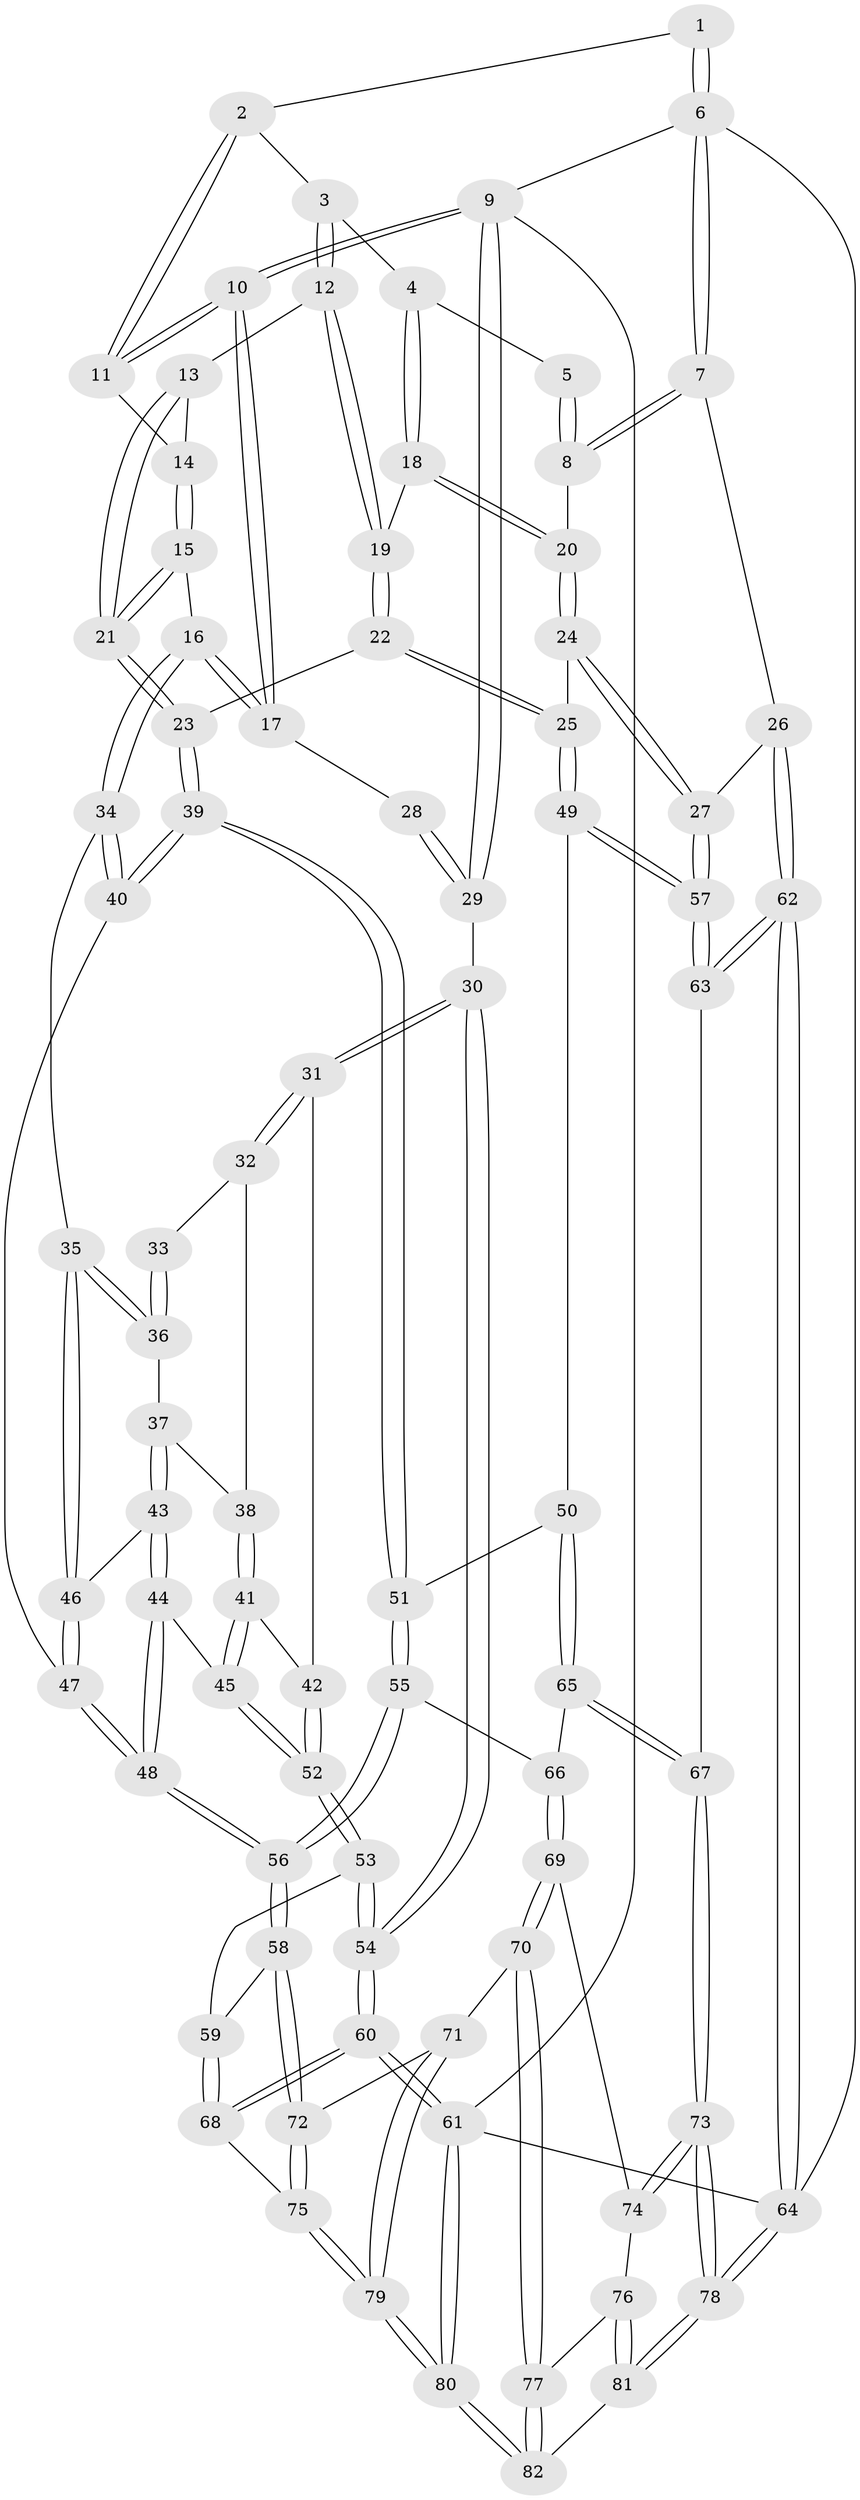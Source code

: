 // coarse degree distribution, {4: 0.4583333333333333, 3: 0.14583333333333334, 2: 0.020833333333333332, 6: 0.10416666666666667, 5: 0.25, 7: 0.020833333333333332}
// Generated by graph-tools (version 1.1) at 2025/42/03/06/25 10:42:35]
// undirected, 82 vertices, 202 edges
graph export_dot {
graph [start="1"]
  node [color=gray90,style=filled];
  1 [pos="+1+0"];
  2 [pos="+0.6479160503437656+0"];
  3 [pos="+0.7848588464204912+0.03874019995446206"];
  4 [pos="+0.862513232083174+0.11463098295980736"];
  5 [pos="+0.9583850854135226+0"];
  6 [pos="+1+0"];
  7 [pos="+1+0.18440794807014757"];
  8 [pos="+0.9755496595847688+0.16463860396780786"];
  9 [pos="+0+0"];
  10 [pos="+0.4167399452222064+0"];
  11 [pos="+0.5294985955172908+0"];
  12 [pos="+0.7378095361765291+0.15333035439183887"];
  13 [pos="+0.7284232720163085+0.15268911382266057"];
  14 [pos="+0.6733091728652386+0.11908656394094368"];
  15 [pos="+0.6035537294174487+0.27813702689582687"];
  16 [pos="+0.439242573047405+0.22913415575293988"];
  17 [pos="+0.3634892161793184+0.06224832914020379"];
  18 [pos="+0.8700773035687994+0.16326852136848635"];
  19 [pos="+0.81767866830836+0.1903677180800699"];
  20 [pos="+0.9102124496734956+0.18145952626195536"];
  21 [pos="+0.6548072808534614+0.31303624786661854"];
  22 [pos="+0.7446763448870227+0.3516662116798365"];
  23 [pos="+0.6633863775287525+0.3220570637679161"];
  24 [pos="+0.946482082779802+0.42237085454502715"];
  25 [pos="+0.8266950081562778+0.44874240771740176"];
  26 [pos="+1+0.44963082355208206"];
  27 [pos="+1+0.4490450789704965"];
  28 [pos="+0.2239520798702768+0.14393834430413183"];
  29 [pos="+0+0.07351789317382772"];
  30 [pos="+0+0.34085184095120197"];
  31 [pos="+0+0.3509700259479383"];
  32 [pos="+0.09377238972040146+0.27875767899936515"];
  33 [pos="+0.22100093122484973+0.15108304480692902"];
  34 [pos="+0.43202158737217244+0.2587766553563433"];
  35 [pos="+0.32333161675004174+0.3729057194060829"];
  36 [pos="+0.20432930296462176+0.31443616178837364"];
  37 [pos="+0.17723494536091483+0.36082673830001327"];
  38 [pos="+0.1699193299836446+0.3609731684492697"];
  39 [pos="+0.5246257042685941+0.5201103554435664"];
  40 [pos="+0.48346827947142446+0.48009859229479934"];
  41 [pos="+0.05852941076566803+0.3930410339270035"];
  42 [pos="+0+0.36033937824563905"];
  43 [pos="+0.19354943876397326+0.3921033009732429"];
  44 [pos="+0.20682036225479325+0.5058755569537828"];
  45 [pos="+0.15388110666938243+0.5260100174565068"];
  46 [pos="+0.32075343317592714+0.37900553617972566"];
  47 [pos="+0.3075526348019078+0.4902047292974675"];
  48 [pos="+0.27903702827515187+0.5183206730053482"];
  49 [pos="+0.8070659578825002+0.4870304146706447"];
  50 [pos="+0.6432026740498554+0.6017586463834274"];
  51 [pos="+0.5355995194156234+0.548715579417515"];
  52 [pos="+0.11743189116844387+0.5692141748915822"];
  53 [pos="+0.0982915220104122+0.5929221093577722"];
  54 [pos="+0+0.5347564388740329"];
  55 [pos="+0.40099871469668363+0.672624436965497"];
  56 [pos="+0.3437733209222734+0.6922112579218167"];
  57 [pos="+0.8849538584020159+0.6966088592621277"];
  58 [pos="+0.3353859688706396+0.7051099992072638"];
  59 [pos="+0.12134727576416797+0.6617070604817461"];
  60 [pos="+0+0.9559583314725645"];
  61 [pos="+0+1"];
  62 [pos="+1+0.8526816261605682"];
  63 [pos="+0.885724038120592+0.7176941866243248"];
  64 [pos="+1+1"];
  65 [pos="+0.649506886262956+0.6414007921906337"];
  66 [pos="+0.5367325909259056+0.7632775711004525"];
  67 [pos="+0.7627263806985792+0.8129651247314255"];
  68 [pos="+0.059915553536366885+0.8283106374727268"];
  69 [pos="+0.5392289656566992+0.8119021029778754"];
  70 [pos="+0.43158675330028945+0.8878319193234078"];
  71 [pos="+0.4046543991009906+0.8708421275123692"];
  72 [pos="+0.3281087836324708+0.7630859440165444"];
  73 [pos="+0.7530336044600445+0.863836608136383"];
  74 [pos="+0.644776484043683+0.8640122749513041"];
  75 [pos="+0.1721923147141996+0.8692505094540237"];
  76 [pos="+0.5519323079273146+0.9461724749959137"];
  77 [pos="+0.43714268761632774+0.9020706388244524"];
  78 [pos="+0.9234440462952058+1"];
  79 [pos="+0.22698713187420394+1"];
  80 [pos="+0.23598103600506537+1"];
  81 [pos="+0.6305925432961007+1"];
  82 [pos="+0.40576570010067825+1"];
  1 -- 2;
  1 -- 6;
  1 -- 6;
  2 -- 3;
  2 -- 11;
  2 -- 11;
  3 -- 4;
  3 -- 12;
  3 -- 12;
  4 -- 5;
  4 -- 18;
  4 -- 18;
  5 -- 8;
  5 -- 8;
  6 -- 7;
  6 -- 7;
  6 -- 9;
  6 -- 64;
  7 -- 8;
  7 -- 8;
  7 -- 26;
  8 -- 20;
  9 -- 10;
  9 -- 10;
  9 -- 29;
  9 -- 29;
  9 -- 61;
  10 -- 11;
  10 -- 11;
  10 -- 17;
  10 -- 17;
  11 -- 14;
  12 -- 13;
  12 -- 19;
  12 -- 19;
  13 -- 14;
  13 -- 21;
  13 -- 21;
  14 -- 15;
  14 -- 15;
  15 -- 16;
  15 -- 21;
  15 -- 21;
  16 -- 17;
  16 -- 17;
  16 -- 34;
  16 -- 34;
  17 -- 28;
  18 -- 19;
  18 -- 20;
  18 -- 20;
  19 -- 22;
  19 -- 22;
  20 -- 24;
  20 -- 24;
  21 -- 23;
  21 -- 23;
  22 -- 23;
  22 -- 25;
  22 -- 25;
  23 -- 39;
  23 -- 39;
  24 -- 25;
  24 -- 27;
  24 -- 27;
  25 -- 49;
  25 -- 49;
  26 -- 27;
  26 -- 62;
  26 -- 62;
  27 -- 57;
  27 -- 57;
  28 -- 29;
  28 -- 29;
  29 -- 30;
  30 -- 31;
  30 -- 31;
  30 -- 54;
  30 -- 54;
  31 -- 32;
  31 -- 32;
  31 -- 42;
  32 -- 33;
  32 -- 38;
  33 -- 36;
  33 -- 36;
  34 -- 35;
  34 -- 40;
  34 -- 40;
  35 -- 36;
  35 -- 36;
  35 -- 46;
  35 -- 46;
  36 -- 37;
  37 -- 38;
  37 -- 43;
  37 -- 43;
  38 -- 41;
  38 -- 41;
  39 -- 40;
  39 -- 40;
  39 -- 51;
  39 -- 51;
  40 -- 47;
  41 -- 42;
  41 -- 45;
  41 -- 45;
  42 -- 52;
  42 -- 52;
  43 -- 44;
  43 -- 44;
  43 -- 46;
  44 -- 45;
  44 -- 48;
  44 -- 48;
  45 -- 52;
  45 -- 52;
  46 -- 47;
  46 -- 47;
  47 -- 48;
  47 -- 48;
  48 -- 56;
  48 -- 56;
  49 -- 50;
  49 -- 57;
  49 -- 57;
  50 -- 51;
  50 -- 65;
  50 -- 65;
  51 -- 55;
  51 -- 55;
  52 -- 53;
  52 -- 53;
  53 -- 54;
  53 -- 54;
  53 -- 59;
  54 -- 60;
  54 -- 60;
  55 -- 56;
  55 -- 56;
  55 -- 66;
  56 -- 58;
  56 -- 58;
  57 -- 63;
  57 -- 63;
  58 -- 59;
  58 -- 72;
  58 -- 72;
  59 -- 68;
  59 -- 68;
  60 -- 61;
  60 -- 61;
  60 -- 68;
  60 -- 68;
  61 -- 80;
  61 -- 80;
  61 -- 64;
  62 -- 63;
  62 -- 63;
  62 -- 64;
  62 -- 64;
  63 -- 67;
  64 -- 78;
  64 -- 78;
  65 -- 66;
  65 -- 67;
  65 -- 67;
  66 -- 69;
  66 -- 69;
  67 -- 73;
  67 -- 73;
  68 -- 75;
  69 -- 70;
  69 -- 70;
  69 -- 74;
  70 -- 71;
  70 -- 77;
  70 -- 77;
  71 -- 72;
  71 -- 79;
  71 -- 79;
  72 -- 75;
  72 -- 75;
  73 -- 74;
  73 -- 74;
  73 -- 78;
  73 -- 78;
  74 -- 76;
  75 -- 79;
  75 -- 79;
  76 -- 77;
  76 -- 81;
  76 -- 81;
  77 -- 82;
  77 -- 82;
  78 -- 81;
  78 -- 81;
  79 -- 80;
  79 -- 80;
  80 -- 82;
  80 -- 82;
  81 -- 82;
}
